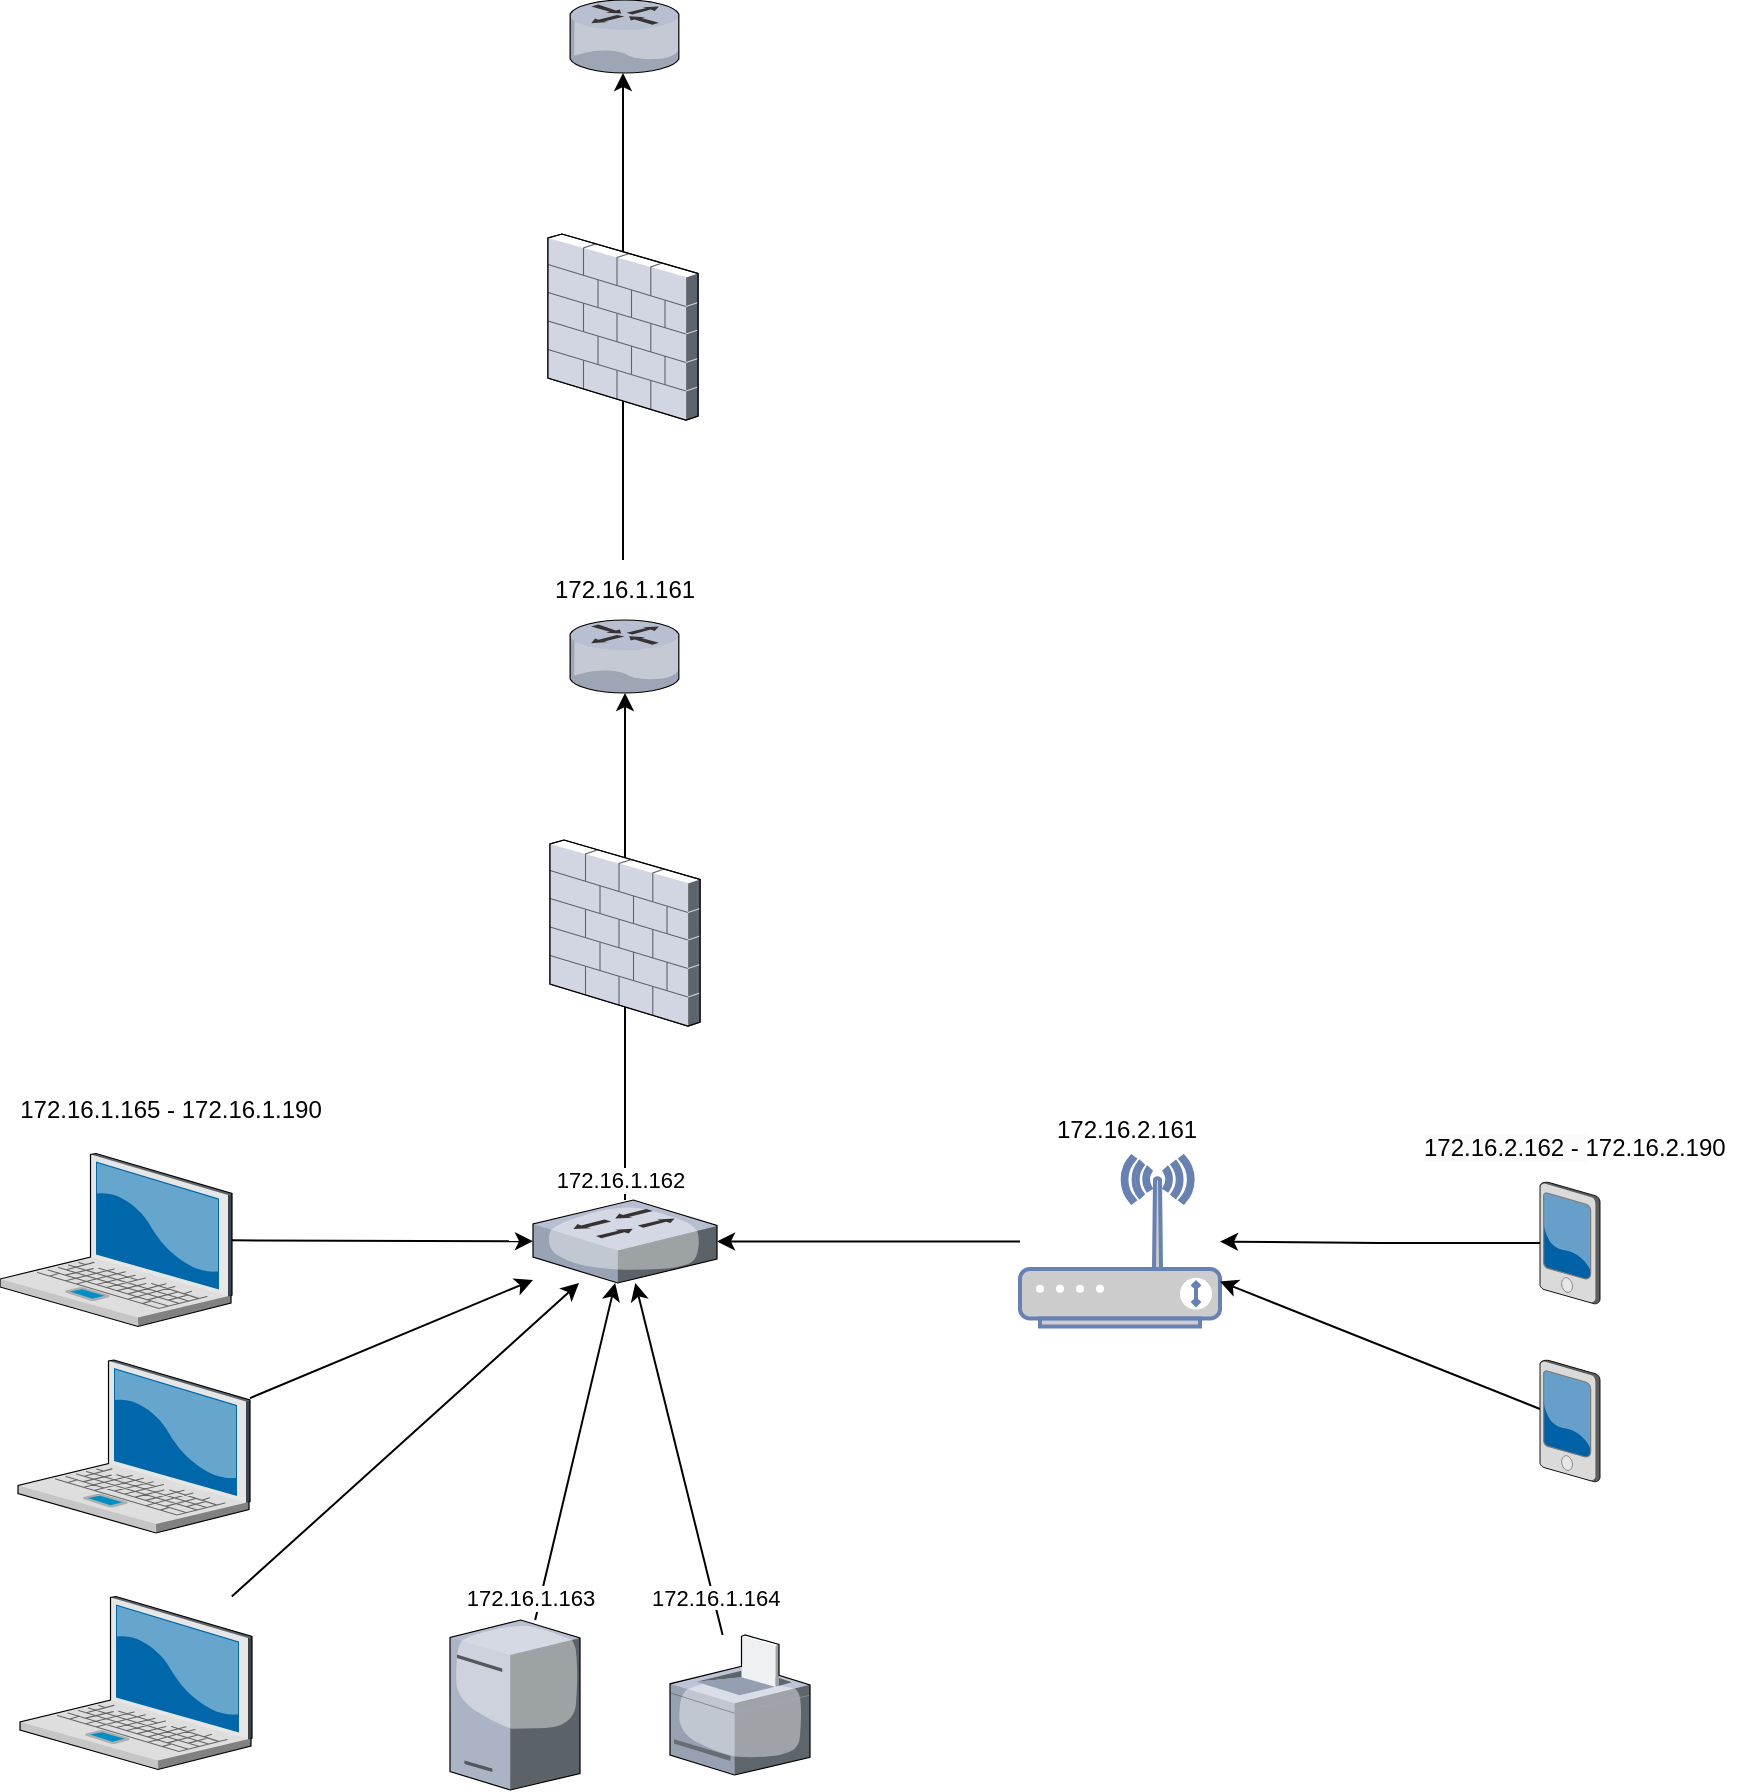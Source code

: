 <mxfile version="22.1.17" type="device">
  <diagram name="Page-1" id="822b0af5-4adb-64df-f703-e8dfc1f81529">
    <mxGraphModel dx="1764" dy="1868" grid="1" gridSize="10" guides="1" tooltips="1" connect="1" arrows="1" fold="1" page="1" pageScale="1" pageWidth="1100" pageHeight="850" background="none" math="0" shadow="0">
      <root>
        <mxCell id="0" />
        <mxCell id="1" parent="0" />
        <mxCell id="9HIV6sIYCLs4VT5y2kRE-20" style="rounded=0;orthogonalLoop=1;jettySize=auto;html=1;" edge="1" parent="1" source="9HIV6sIYCLs4VT5y2kRE-1" target="9HIV6sIYCLs4VT5y2kRE-7">
          <mxGeometry relative="1" as="geometry" />
        </mxCell>
        <mxCell id="9HIV6sIYCLs4VT5y2kRE-1" value="" style="verticalLabelPosition=bottom;sketch=0;aspect=fixed;html=1;verticalAlign=top;strokeColor=none;align=center;outlineConnect=0;shape=mxgraph.citrix.printer;" vertex="1" parent="1">
          <mxGeometry x="365" y="607.5" width="70" height="70" as="geometry" />
        </mxCell>
        <mxCell id="9HIV6sIYCLs4VT5y2kRE-4" value="" style="verticalLabelPosition=bottom;sketch=0;aspect=fixed;html=1;verticalAlign=top;strokeColor=none;align=center;outlineConnect=0;shape=mxgraph.citrix.router;" vertex="1" parent="1">
          <mxGeometry x="315" y="100" width="55" height="36.5" as="geometry" />
        </mxCell>
        <mxCell id="9HIV6sIYCLs4VT5y2kRE-19" style="rounded=0;orthogonalLoop=1;jettySize=auto;html=1;" edge="1" parent="1" source="9HIV6sIYCLs4VT5y2kRE-6" target="9HIV6sIYCLs4VT5y2kRE-7">
          <mxGeometry relative="1" as="geometry" />
        </mxCell>
        <mxCell id="9HIV6sIYCLs4VT5y2kRE-6" value="" style="verticalLabelPosition=bottom;sketch=0;aspect=fixed;html=1;verticalAlign=top;strokeColor=none;align=center;outlineConnect=0;shape=mxgraph.citrix.laptop_2;" vertex="1" parent="1">
          <mxGeometry x="40" y="588.25" width="116" height="86.5" as="geometry" />
        </mxCell>
        <mxCell id="9HIV6sIYCLs4VT5y2kRE-21" style="edgeStyle=orthogonalEdgeStyle;rounded=0;orthogonalLoop=1;jettySize=auto;html=1;" edge="1" parent="1" source="9HIV6sIYCLs4VT5y2kRE-7" target="9HIV6sIYCLs4VT5y2kRE-4">
          <mxGeometry relative="1" as="geometry" />
        </mxCell>
        <mxCell id="9HIV6sIYCLs4VT5y2kRE-30" value="172.16.1.162" style="edgeLabel;html=1;align=center;verticalAlign=middle;resizable=0;points=[];" vertex="1" connectable="0" parent="9HIV6sIYCLs4VT5y2kRE-21">
          <mxGeometry x="-0.918" y="3" relative="1" as="geometry">
            <mxPoint as="offset" />
          </mxGeometry>
        </mxCell>
        <mxCell id="9HIV6sIYCLs4VT5y2kRE-7" value="" style="verticalLabelPosition=bottom;sketch=0;aspect=fixed;html=1;verticalAlign=top;strokeColor=none;align=center;outlineConnect=0;shape=mxgraph.citrix.switch;" vertex="1" parent="1">
          <mxGeometry x="296.5" y="390" width="92" height="41.5" as="geometry" />
        </mxCell>
        <mxCell id="9HIV6sIYCLs4VT5y2kRE-18" style="rounded=0;orthogonalLoop=1;jettySize=auto;html=1;" edge="1" parent="1" source="9HIV6sIYCLs4VT5y2kRE-9" target="9HIV6sIYCLs4VT5y2kRE-7">
          <mxGeometry relative="1" as="geometry" />
        </mxCell>
        <mxCell id="9HIV6sIYCLs4VT5y2kRE-9" value="" style="verticalLabelPosition=bottom;sketch=0;aspect=fixed;html=1;verticalAlign=top;strokeColor=none;align=center;outlineConnect=0;shape=mxgraph.citrix.laptop_2;" vertex="1" parent="1">
          <mxGeometry x="39" y="470" width="116" height="86.5" as="geometry" />
        </mxCell>
        <mxCell id="9HIV6sIYCLs4VT5y2kRE-17" style="rounded=0;orthogonalLoop=1;jettySize=auto;html=1;" edge="1" parent="1" source="9HIV6sIYCLs4VT5y2kRE-10" target="9HIV6sIYCLs4VT5y2kRE-7">
          <mxGeometry relative="1" as="geometry" />
        </mxCell>
        <mxCell id="9HIV6sIYCLs4VT5y2kRE-10" value="" style="verticalLabelPosition=bottom;sketch=0;aspect=fixed;html=1;verticalAlign=top;strokeColor=none;align=center;outlineConnect=0;shape=mxgraph.citrix.laptop_2;" vertex="1" parent="1">
          <mxGeometry x="30" y="366.75" width="116" height="86.5" as="geometry" />
        </mxCell>
        <mxCell id="9HIV6sIYCLs4VT5y2kRE-16" style="rounded=0;orthogonalLoop=1;jettySize=auto;html=1;" edge="1" parent="1" source="9HIV6sIYCLs4VT5y2kRE-11" target="9HIV6sIYCLs4VT5y2kRE-7">
          <mxGeometry relative="1" as="geometry" />
        </mxCell>
        <mxCell id="9HIV6sIYCLs4VT5y2kRE-32" value="172.16.1.163" style="edgeLabel;html=1;align=center;verticalAlign=middle;resizable=0;points=[];" vertex="1" connectable="0" parent="9HIV6sIYCLs4VT5y2kRE-16">
          <mxGeometry x="-0.771" y="4" relative="1" as="geometry">
            <mxPoint x="-4" y="9" as="offset" />
          </mxGeometry>
        </mxCell>
        <mxCell id="9HIV6sIYCLs4VT5y2kRE-11" value="" style="verticalLabelPosition=bottom;sketch=0;aspect=fixed;html=1;verticalAlign=top;strokeColor=none;align=center;outlineConnect=0;shape=mxgraph.citrix.license_server;" vertex="1" parent="1">
          <mxGeometry x="255" y="600" width="65" height="85" as="geometry" />
        </mxCell>
        <mxCell id="9HIV6sIYCLs4VT5y2kRE-25" value="" style="verticalLabelPosition=bottom;sketch=0;aspect=fixed;html=1;verticalAlign=top;strokeColor=none;align=center;outlineConnect=0;shape=mxgraph.citrix.firewall;" vertex="1" parent="1">
          <mxGeometry x="305" y="210" width="75" height="93" as="geometry" />
        </mxCell>
        <mxCell id="9HIV6sIYCLs4VT5y2kRE-26" value="" style="verticalLabelPosition=bottom;sketch=0;aspect=fixed;html=1;verticalAlign=top;strokeColor=none;align=center;outlineConnect=0;shape=mxgraph.citrix.router;" vertex="1" parent="1">
          <mxGeometry x="315" y="-210" width="55" height="36.5" as="geometry" />
        </mxCell>
        <mxCell id="9HIV6sIYCLs4VT5y2kRE-33" value="&lt;span style=&quot;color: rgb(0, 0, 0); font-family: Helvetica; font-size: 11px; font-style: normal; font-variant-ligatures: normal; font-variant-caps: normal; font-weight: 400; letter-spacing: normal; orphans: 2; text-align: center; text-indent: 0px; text-transform: none; widows: 2; word-spacing: 0px; -webkit-text-stroke-width: 0px; background-color: rgb(255, 255, 255); text-decoration-thickness: initial; text-decoration-style: initial; text-decoration-color: initial; float: none; display: inline !important;&quot;&gt;172.16.1.164&lt;br&gt;&lt;br&gt;&lt;/span&gt;" style="text;whiteSpace=wrap;html=1;" vertex="1" parent="1">
          <mxGeometry x="354" y="575" width="70" height="20" as="geometry" />
        </mxCell>
        <mxCell id="9HIV6sIYCLs4VT5y2kRE-35" value="172.16.1.165 -&amp;nbsp;172.16.1.190" style="text;html=1;align=center;verticalAlign=middle;resizable=0;points=[];autosize=1;strokeColor=none;fillColor=none;" vertex="1" parent="1">
          <mxGeometry x="30" y="330" width="170" height="30" as="geometry" />
        </mxCell>
        <mxCell id="9HIV6sIYCLs4VT5y2kRE-37" style="edgeStyle=orthogonalEdgeStyle;rounded=0;orthogonalLoop=1;jettySize=auto;html=1;" edge="1" parent="1" source="9HIV6sIYCLs4VT5y2kRE-36" target="9HIV6sIYCLs4VT5y2kRE-26">
          <mxGeometry relative="1" as="geometry">
            <Array as="points">
              <mxPoint x="342" y="-182" />
            </Array>
          </mxGeometry>
        </mxCell>
        <mxCell id="9HIV6sIYCLs4VT5y2kRE-36" value="172.16.1.161" style="text;html=1;align=center;verticalAlign=middle;resizable=0;points=[];autosize=1;strokeColor=none;fillColor=none;" vertex="1" parent="1">
          <mxGeometry x="296.5" y="70" width="90" height="30" as="geometry" />
        </mxCell>
        <mxCell id="9HIV6sIYCLs4VT5y2kRE-28" value="" style="verticalLabelPosition=bottom;sketch=0;aspect=fixed;html=1;verticalAlign=top;strokeColor=none;align=center;outlineConnect=0;shape=mxgraph.citrix.firewall;" vertex="1" parent="1">
          <mxGeometry x="304" y="-93" width="75" height="93" as="geometry" />
        </mxCell>
        <mxCell id="9HIV6sIYCLs4VT5y2kRE-71" style="edgeStyle=orthogonalEdgeStyle;rounded=0;orthogonalLoop=1;jettySize=auto;html=1;" edge="1" parent="1" source="9HIV6sIYCLs4VT5y2kRE-70" target="9HIV6sIYCLs4VT5y2kRE-7">
          <mxGeometry relative="1" as="geometry" />
        </mxCell>
        <mxCell id="9HIV6sIYCLs4VT5y2kRE-70" value="" style="fontColor=#0066CC;verticalAlign=top;verticalLabelPosition=bottom;labelPosition=center;align=center;html=1;outlineConnect=0;fillColor=#CCCCCC;strokeColor=#6881B3;gradientColor=none;gradientDirection=north;strokeWidth=2;shape=mxgraph.networks.wireless_modem;" vertex="1" parent="1">
          <mxGeometry x="540" y="368.25" width="100" height="85" as="geometry" />
        </mxCell>
        <mxCell id="9HIV6sIYCLs4VT5y2kRE-72" value="172.16.2.161" style="text;html=1;align=center;verticalAlign=middle;resizable=0;points=[];autosize=1;strokeColor=none;fillColor=none;" vertex="1" parent="1">
          <mxGeometry x="548" y="340" width="90" height="30" as="geometry" />
        </mxCell>
        <mxCell id="9HIV6sIYCLs4VT5y2kRE-74" style="edgeStyle=orthogonalEdgeStyle;rounded=0;orthogonalLoop=1;jettySize=auto;html=1;" edge="1" parent="1" source="9HIV6sIYCLs4VT5y2kRE-73" target="9HIV6sIYCLs4VT5y2kRE-70">
          <mxGeometry relative="1" as="geometry" />
        </mxCell>
        <mxCell id="9HIV6sIYCLs4VT5y2kRE-73" value="" style="verticalLabelPosition=bottom;sketch=0;aspect=fixed;html=1;verticalAlign=top;strokeColor=none;align=center;outlineConnect=0;shape=mxgraph.citrix.pda;" vertex="1" parent="1">
          <mxGeometry x="800" y="381" width="30" height="61" as="geometry" />
        </mxCell>
        <mxCell id="9HIV6sIYCLs4VT5y2kRE-75" value="&lt;span style=&quot;color: rgb(0, 0, 0); font-family: Helvetica; font-size: 12px; font-style: normal; font-variant-ligatures: normal; font-variant-caps: normal; font-weight: 400; letter-spacing: normal; orphans: 2; text-align: center; text-indent: 0px; text-transform: none; widows: 2; word-spacing: 0px; -webkit-text-stroke-width: 0px; background-color: rgb(251, 251, 251); text-decoration-thickness: initial; text-decoration-style: initial; text-decoration-color: initial; float: none; display: inline !important;&quot;&gt;172.16.2.162 -&amp;nbsp;&lt;/span&gt;172.16.2.190&lt;br&gt;" style="text;whiteSpace=wrap;html=1;" vertex="1" parent="1">
          <mxGeometry x="740" y="350" width="170" height="40" as="geometry" />
        </mxCell>
        <mxCell id="9HIV6sIYCLs4VT5y2kRE-77" style="rounded=0;orthogonalLoop=1;jettySize=auto;html=1;" edge="1" parent="1" source="9HIV6sIYCLs4VT5y2kRE-76" target="9HIV6sIYCLs4VT5y2kRE-70">
          <mxGeometry relative="1" as="geometry" />
        </mxCell>
        <mxCell id="9HIV6sIYCLs4VT5y2kRE-76" value="" style="verticalLabelPosition=bottom;sketch=0;aspect=fixed;html=1;verticalAlign=top;strokeColor=none;align=center;outlineConnect=0;shape=mxgraph.citrix.pda;" vertex="1" parent="1">
          <mxGeometry x="800" y="470" width="30" height="61" as="geometry" />
        </mxCell>
      </root>
    </mxGraphModel>
  </diagram>
</mxfile>
